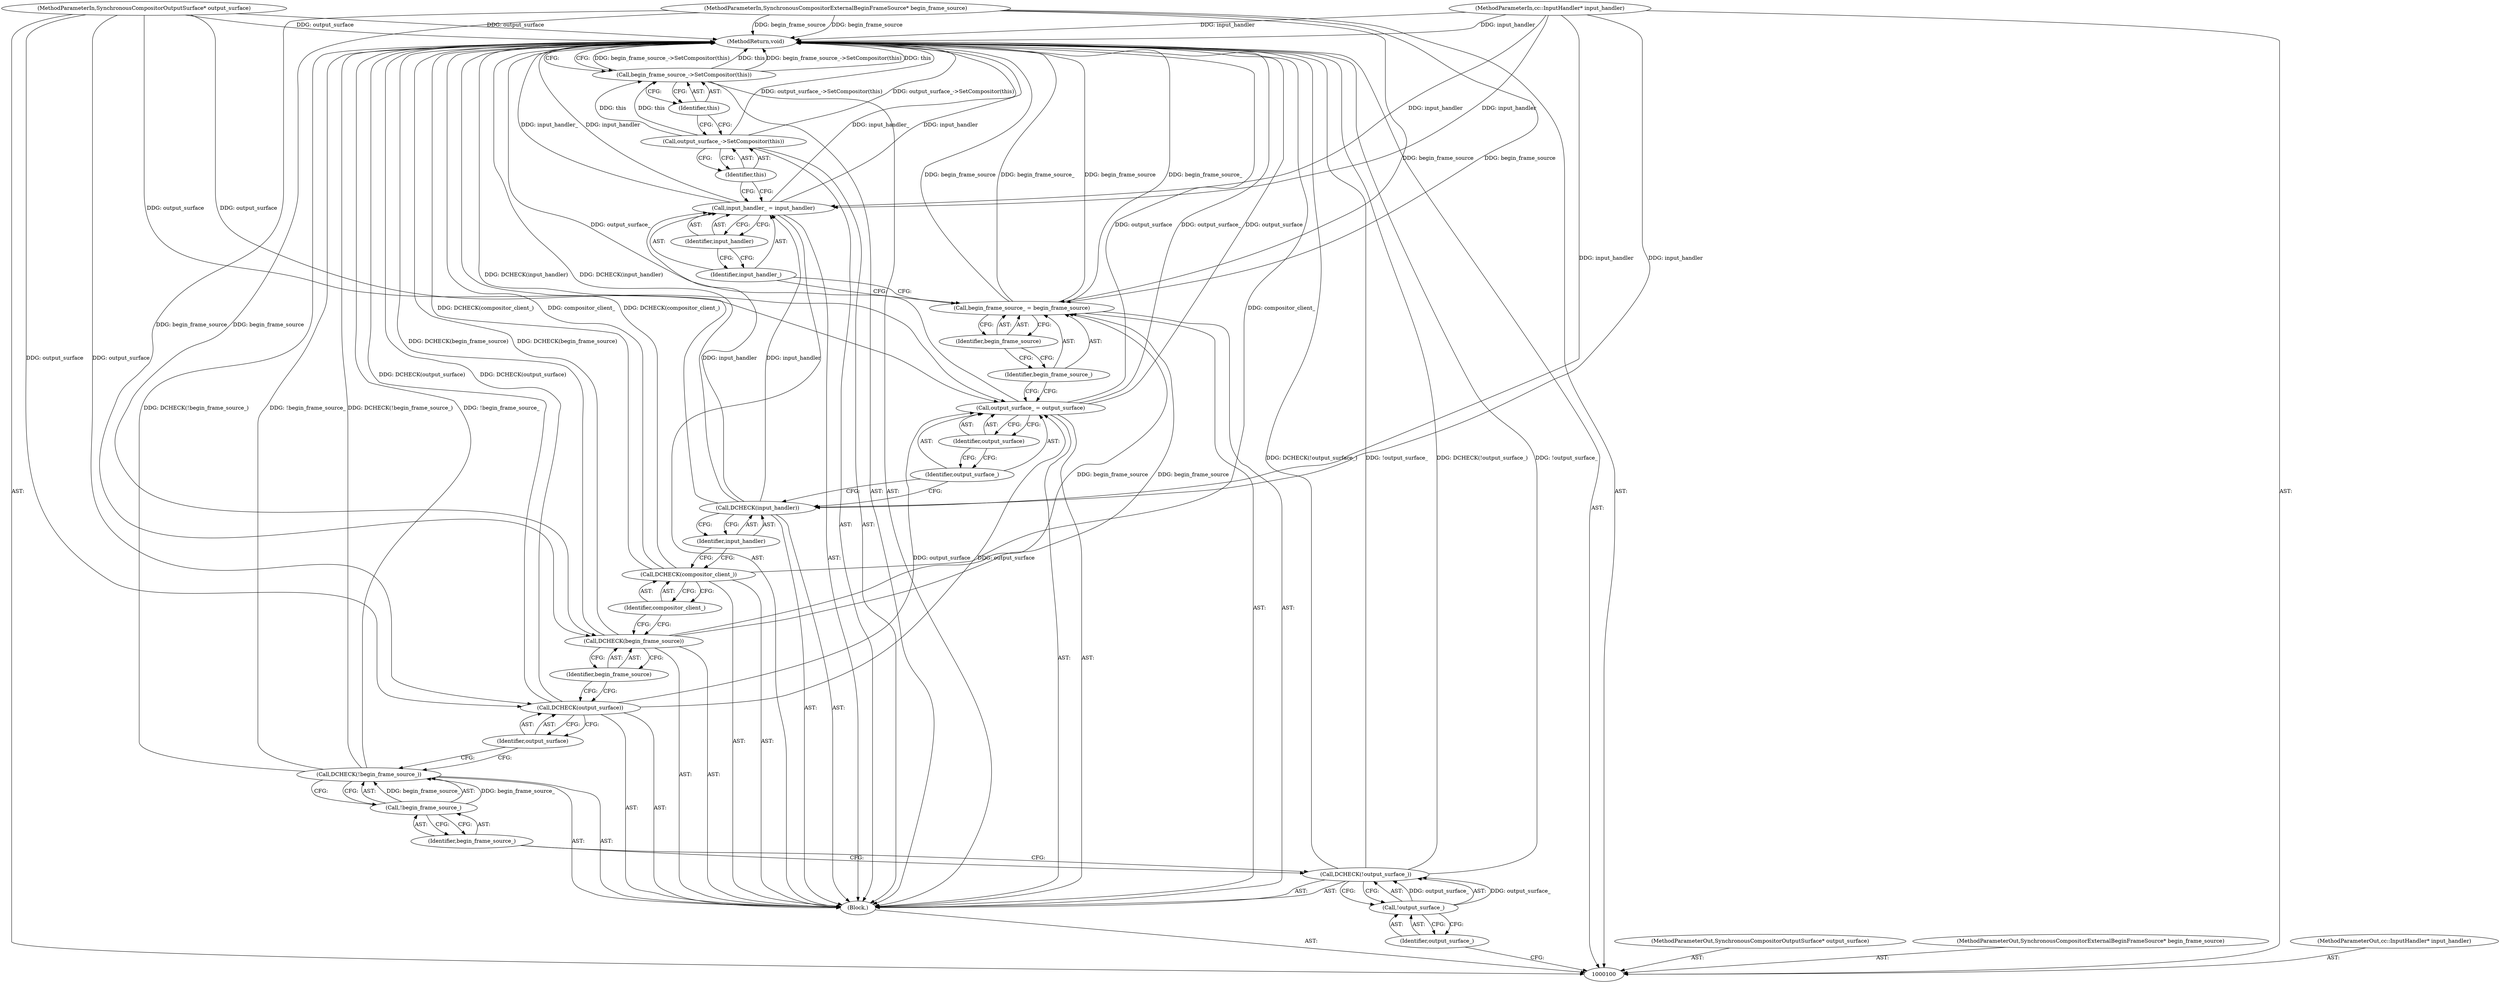 digraph "0_Chrome_0e3d721470add955c056e3051614f58c7220e85b_4" {
"1000132" [label="(MethodReturn,void)"];
"1000117" [label="(Call,DCHECK(input_handler))"];
"1000118" [label="(Identifier,input_handler)"];
"1000121" [label="(Identifier,output_surface)"];
"1000119" [label="(Call,output_surface_ = output_surface)"];
"1000120" [label="(Identifier,output_surface_)"];
"1000124" [label="(Identifier,begin_frame_source)"];
"1000122" [label="(Call,begin_frame_source_ = begin_frame_source)"];
"1000123" [label="(Identifier,begin_frame_source_)"];
"1000127" [label="(Identifier,input_handler)"];
"1000125" [label="(Call,input_handler_ = input_handler)"];
"1000126" [label="(Identifier,input_handler_)"];
"1000128" [label="(Call,output_surface_->SetCompositor(this))"];
"1000129" [label="(Identifier,this)"];
"1000130" [label="(Call,begin_frame_source_->SetCompositor(this))"];
"1000131" [label="(Identifier,this)"];
"1000101" [label="(MethodParameterIn,SynchronousCompositorOutputSurface* output_surface)"];
"1000160" [label="(MethodParameterOut,SynchronousCompositorOutputSurface* output_surface)"];
"1000102" [label="(MethodParameterIn,SynchronousCompositorExternalBeginFrameSource* begin_frame_source)"];
"1000161" [label="(MethodParameterOut,SynchronousCompositorExternalBeginFrameSource* begin_frame_source)"];
"1000104" [label="(Block,)"];
"1000103" [label="(MethodParameterIn,cc::InputHandler* input_handler)"];
"1000162" [label="(MethodParameterOut,cc::InputHandler* input_handler)"];
"1000107" [label="(Identifier,output_surface_)"];
"1000105" [label="(Call,DCHECK(!output_surface_))"];
"1000106" [label="(Call,!output_surface_)"];
"1000110" [label="(Identifier,begin_frame_source_)"];
"1000108" [label="(Call,DCHECK(!begin_frame_source_))"];
"1000109" [label="(Call,!begin_frame_source_)"];
"1000111" [label="(Call,DCHECK(output_surface))"];
"1000112" [label="(Identifier,output_surface)"];
"1000113" [label="(Call,DCHECK(begin_frame_source))"];
"1000114" [label="(Identifier,begin_frame_source)"];
"1000115" [label="(Call,DCHECK(compositor_client_))"];
"1000116" [label="(Identifier,compositor_client_)"];
"1000132" -> "1000100"  [label="AST: "];
"1000132" -> "1000130"  [label="CFG: "];
"1000117" -> "1000132"  [label="DDG: DCHECK(input_handler)"];
"1000108" -> "1000132"  [label="DDG: DCHECK(!begin_frame_source_)"];
"1000108" -> "1000132"  [label="DDG: !begin_frame_source_"];
"1000105" -> "1000132"  [label="DDG: DCHECK(!output_surface_)"];
"1000105" -> "1000132"  [label="DDG: !output_surface_"];
"1000122" -> "1000132"  [label="DDG: begin_frame_source_"];
"1000122" -> "1000132"  [label="DDG: begin_frame_source"];
"1000103" -> "1000132"  [label="DDG: input_handler"];
"1000125" -> "1000132"  [label="DDG: input_handler"];
"1000125" -> "1000132"  [label="DDG: input_handler_"];
"1000102" -> "1000132"  [label="DDG: begin_frame_source"];
"1000128" -> "1000132"  [label="DDG: output_surface_->SetCompositor(this)"];
"1000130" -> "1000132"  [label="DDG: begin_frame_source_->SetCompositor(this)"];
"1000130" -> "1000132"  [label="DDG: this"];
"1000115" -> "1000132"  [label="DDG: DCHECK(compositor_client_)"];
"1000115" -> "1000132"  [label="DDG: compositor_client_"];
"1000119" -> "1000132"  [label="DDG: output_surface"];
"1000119" -> "1000132"  [label="DDG: output_surface_"];
"1000113" -> "1000132"  [label="DDG: DCHECK(begin_frame_source)"];
"1000101" -> "1000132"  [label="DDG: output_surface"];
"1000111" -> "1000132"  [label="DDG: DCHECK(output_surface)"];
"1000117" -> "1000104"  [label="AST: "];
"1000117" -> "1000118"  [label="CFG: "];
"1000118" -> "1000117"  [label="AST: "];
"1000120" -> "1000117"  [label="CFG: "];
"1000117" -> "1000132"  [label="DDG: DCHECK(input_handler)"];
"1000103" -> "1000117"  [label="DDG: input_handler"];
"1000117" -> "1000125"  [label="DDG: input_handler"];
"1000118" -> "1000117"  [label="AST: "];
"1000118" -> "1000115"  [label="CFG: "];
"1000117" -> "1000118"  [label="CFG: "];
"1000121" -> "1000119"  [label="AST: "];
"1000121" -> "1000120"  [label="CFG: "];
"1000119" -> "1000121"  [label="CFG: "];
"1000119" -> "1000104"  [label="AST: "];
"1000119" -> "1000121"  [label="CFG: "];
"1000120" -> "1000119"  [label="AST: "];
"1000121" -> "1000119"  [label="AST: "];
"1000123" -> "1000119"  [label="CFG: "];
"1000119" -> "1000132"  [label="DDG: output_surface"];
"1000119" -> "1000132"  [label="DDG: output_surface_"];
"1000111" -> "1000119"  [label="DDG: output_surface"];
"1000101" -> "1000119"  [label="DDG: output_surface"];
"1000120" -> "1000119"  [label="AST: "];
"1000120" -> "1000117"  [label="CFG: "];
"1000121" -> "1000120"  [label="CFG: "];
"1000124" -> "1000122"  [label="AST: "];
"1000124" -> "1000123"  [label="CFG: "];
"1000122" -> "1000124"  [label="CFG: "];
"1000122" -> "1000104"  [label="AST: "];
"1000122" -> "1000124"  [label="CFG: "];
"1000123" -> "1000122"  [label="AST: "];
"1000124" -> "1000122"  [label="AST: "];
"1000126" -> "1000122"  [label="CFG: "];
"1000122" -> "1000132"  [label="DDG: begin_frame_source_"];
"1000122" -> "1000132"  [label="DDG: begin_frame_source"];
"1000113" -> "1000122"  [label="DDG: begin_frame_source"];
"1000102" -> "1000122"  [label="DDG: begin_frame_source"];
"1000123" -> "1000122"  [label="AST: "];
"1000123" -> "1000119"  [label="CFG: "];
"1000124" -> "1000123"  [label="CFG: "];
"1000127" -> "1000125"  [label="AST: "];
"1000127" -> "1000126"  [label="CFG: "];
"1000125" -> "1000127"  [label="CFG: "];
"1000125" -> "1000104"  [label="AST: "];
"1000125" -> "1000127"  [label="CFG: "];
"1000126" -> "1000125"  [label="AST: "];
"1000127" -> "1000125"  [label="AST: "];
"1000129" -> "1000125"  [label="CFG: "];
"1000125" -> "1000132"  [label="DDG: input_handler"];
"1000125" -> "1000132"  [label="DDG: input_handler_"];
"1000117" -> "1000125"  [label="DDG: input_handler"];
"1000103" -> "1000125"  [label="DDG: input_handler"];
"1000126" -> "1000125"  [label="AST: "];
"1000126" -> "1000122"  [label="CFG: "];
"1000127" -> "1000126"  [label="CFG: "];
"1000128" -> "1000104"  [label="AST: "];
"1000128" -> "1000129"  [label="CFG: "];
"1000129" -> "1000128"  [label="AST: "];
"1000131" -> "1000128"  [label="CFG: "];
"1000128" -> "1000132"  [label="DDG: output_surface_->SetCompositor(this)"];
"1000128" -> "1000130"  [label="DDG: this"];
"1000129" -> "1000128"  [label="AST: "];
"1000129" -> "1000125"  [label="CFG: "];
"1000128" -> "1000129"  [label="CFG: "];
"1000130" -> "1000104"  [label="AST: "];
"1000130" -> "1000131"  [label="CFG: "];
"1000131" -> "1000130"  [label="AST: "];
"1000132" -> "1000130"  [label="CFG: "];
"1000130" -> "1000132"  [label="DDG: begin_frame_source_->SetCompositor(this)"];
"1000130" -> "1000132"  [label="DDG: this"];
"1000128" -> "1000130"  [label="DDG: this"];
"1000131" -> "1000130"  [label="AST: "];
"1000131" -> "1000128"  [label="CFG: "];
"1000130" -> "1000131"  [label="CFG: "];
"1000101" -> "1000100"  [label="AST: "];
"1000101" -> "1000132"  [label="DDG: output_surface"];
"1000101" -> "1000111"  [label="DDG: output_surface"];
"1000101" -> "1000119"  [label="DDG: output_surface"];
"1000160" -> "1000100"  [label="AST: "];
"1000102" -> "1000100"  [label="AST: "];
"1000102" -> "1000132"  [label="DDG: begin_frame_source"];
"1000102" -> "1000113"  [label="DDG: begin_frame_source"];
"1000102" -> "1000122"  [label="DDG: begin_frame_source"];
"1000161" -> "1000100"  [label="AST: "];
"1000104" -> "1000100"  [label="AST: "];
"1000105" -> "1000104"  [label="AST: "];
"1000108" -> "1000104"  [label="AST: "];
"1000111" -> "1000104"  [label="AST: "];
"1000113" -> "1000104"  [label="AST: "];
"1000115" -> "1000104"  [label="AST: "];
"1000117" -> "1000104"  [label="AST: "];
"1000119" -> "1000104"  [label="AST: "];
"1000122" -> "1000104"  [label="AST: "];
"1000125" -> "1000104"  [label="AST: "];
"1000128" -> "1000104"  [label="AST: "];
"1000130" -> "1000104"  [label="AST: "];
"1000103" -> "1000100"  [label="AST: "];
"1000103" -> "1000132"  [label="DDG: input_handler"];
"1000103" -> "1000117"  [label="DDG: input_handler"];
"1000103" -> "1000125"  [label="DDG: input_handler"];
"1000162" -> "1000100"  [label="AST: "];
"1000107" -> "1000106"  [label="AST: "];
"1000107" -> "1000100"  [label="CFG: "];
"1000106" -> "1000107"  [label="CFG: "];
"1000105" -> "1000104"  [label="AST: "];
"1000105" -> "1000106"  [label="CFG: "];
"1000106" -> "1000105"  [label="AST: "];
"1000110" -> "1000105"  [label="CFG: "];
"1000105" -> "1000132"  [label="DDG: DCHECK(!output_surface_)"];
"1000105" -> "1000132"  [label="DDG: !output_surface_"];
"1000106" -> "1000105"  [label="DDG: output_surface_"];
"1000106" -> "1000105"  [label="AST: "];
"1000106" -> "1000107"  [label="CFG: "];
"1000107" -> "1000106"  [label="AST: "];
"1000105" -> "1000106"  [label="CFG: "];
"1000106" -> "1000105"  [label="DDG: output_surface_"];
"1000110" -> "1000109"  [label="AST: "];
"1000110" -> "1000105"  [label="CFG: "];
"1000109" -> "1000110"  [label="CFG: "];
"1000108" -> "1000104"  [label="AST: "];
"1000108" -> "1000109"  [label="CFG: "];
"1000109" -> "1000108"  [label="AST: "];
"1000112" -> "1000108"  [label="CFG: "];
"1000108" -> "1000132"  [label="DDG: DCHECK(!begin_frame_source_)"];
"1000108" -> "1000132"  [label="DDG: !begin_frame_source_"];
"1000109" -> "1000108"  [label="DDG: begin_frame_source_"];
"1000109" -> "1000108"  [label="AST: "];
"1000109" -> "1000110"  [label="CFG: "];
"1000110" -> "1000109"  [label="AST: "];
"1000108" -> "1000109"  [label="CFG: "];
"1000109" -> "1000108"  [label="DDG: begin_frame_source_"];
"1000111" -> "1000104"  [label="AST: "];
"1000111" -> "1000112"  [label="CFG: "];
"1000112" -> "1000111"  [label="AST: "];
"1000114" -> "1000111"  [label="CFG: "];
"1000111" -> "1000132"  [label="DDG: DCHECK(output_surface)"];
"1000101" -> "1000111"  [label="DDG: output_surface"];
"1000111" -> "1000119"  [label="DDG: output_surface"];
"1000112" -> "1000111"  [label="AST: "];
"1000112" -> "1000108"  [label="CFG: "];
"1000111" -> "1000112"  [label="CFG: "];
"1000113" -> "1000104"  [label="AST: "];
"1000113" -> "1000114"  [label="CFG: "];
"1000114" -> "1000113"  [label="AST: "];
"1000116" -> "1000113"  [label="CFG: "];
"1000113" -> "1000132"  [label="DDG: DCHECK(begin_frame_source)"];
"1000102" -> "1000113"  [label="DDG: begin_frame_source"];
"1000113" -> "1000122"  [label="DDG: begin_frame_source"];
"1000114" -> "1000113"  [label="AST: "];
"1000114" -> "1000111"  [label="CFG: "];
"1000113" -> "1000114"  [label="CFG: "];
"1000115" -> "1000104"  [label="AST: "];
"1000115" -> "1000116"  [label="CFG: "];
"1000116" -> "1000115"  [label="AST: "];
"1000118" -> "1000115"  [label="CFG: "];
"1000115" -> "1000132"  [label="DDG: DCHECK(compositor_client_)"];
"1000115" -> "1000132"  [label="DDG: compositor_client_"];
"1000116" -> "1000115"  [label="AST: "];
"1000116" -> "1000113"  [label="CFG: "];
"1000115" -> "1000116"  [label="CFG: "];
}
